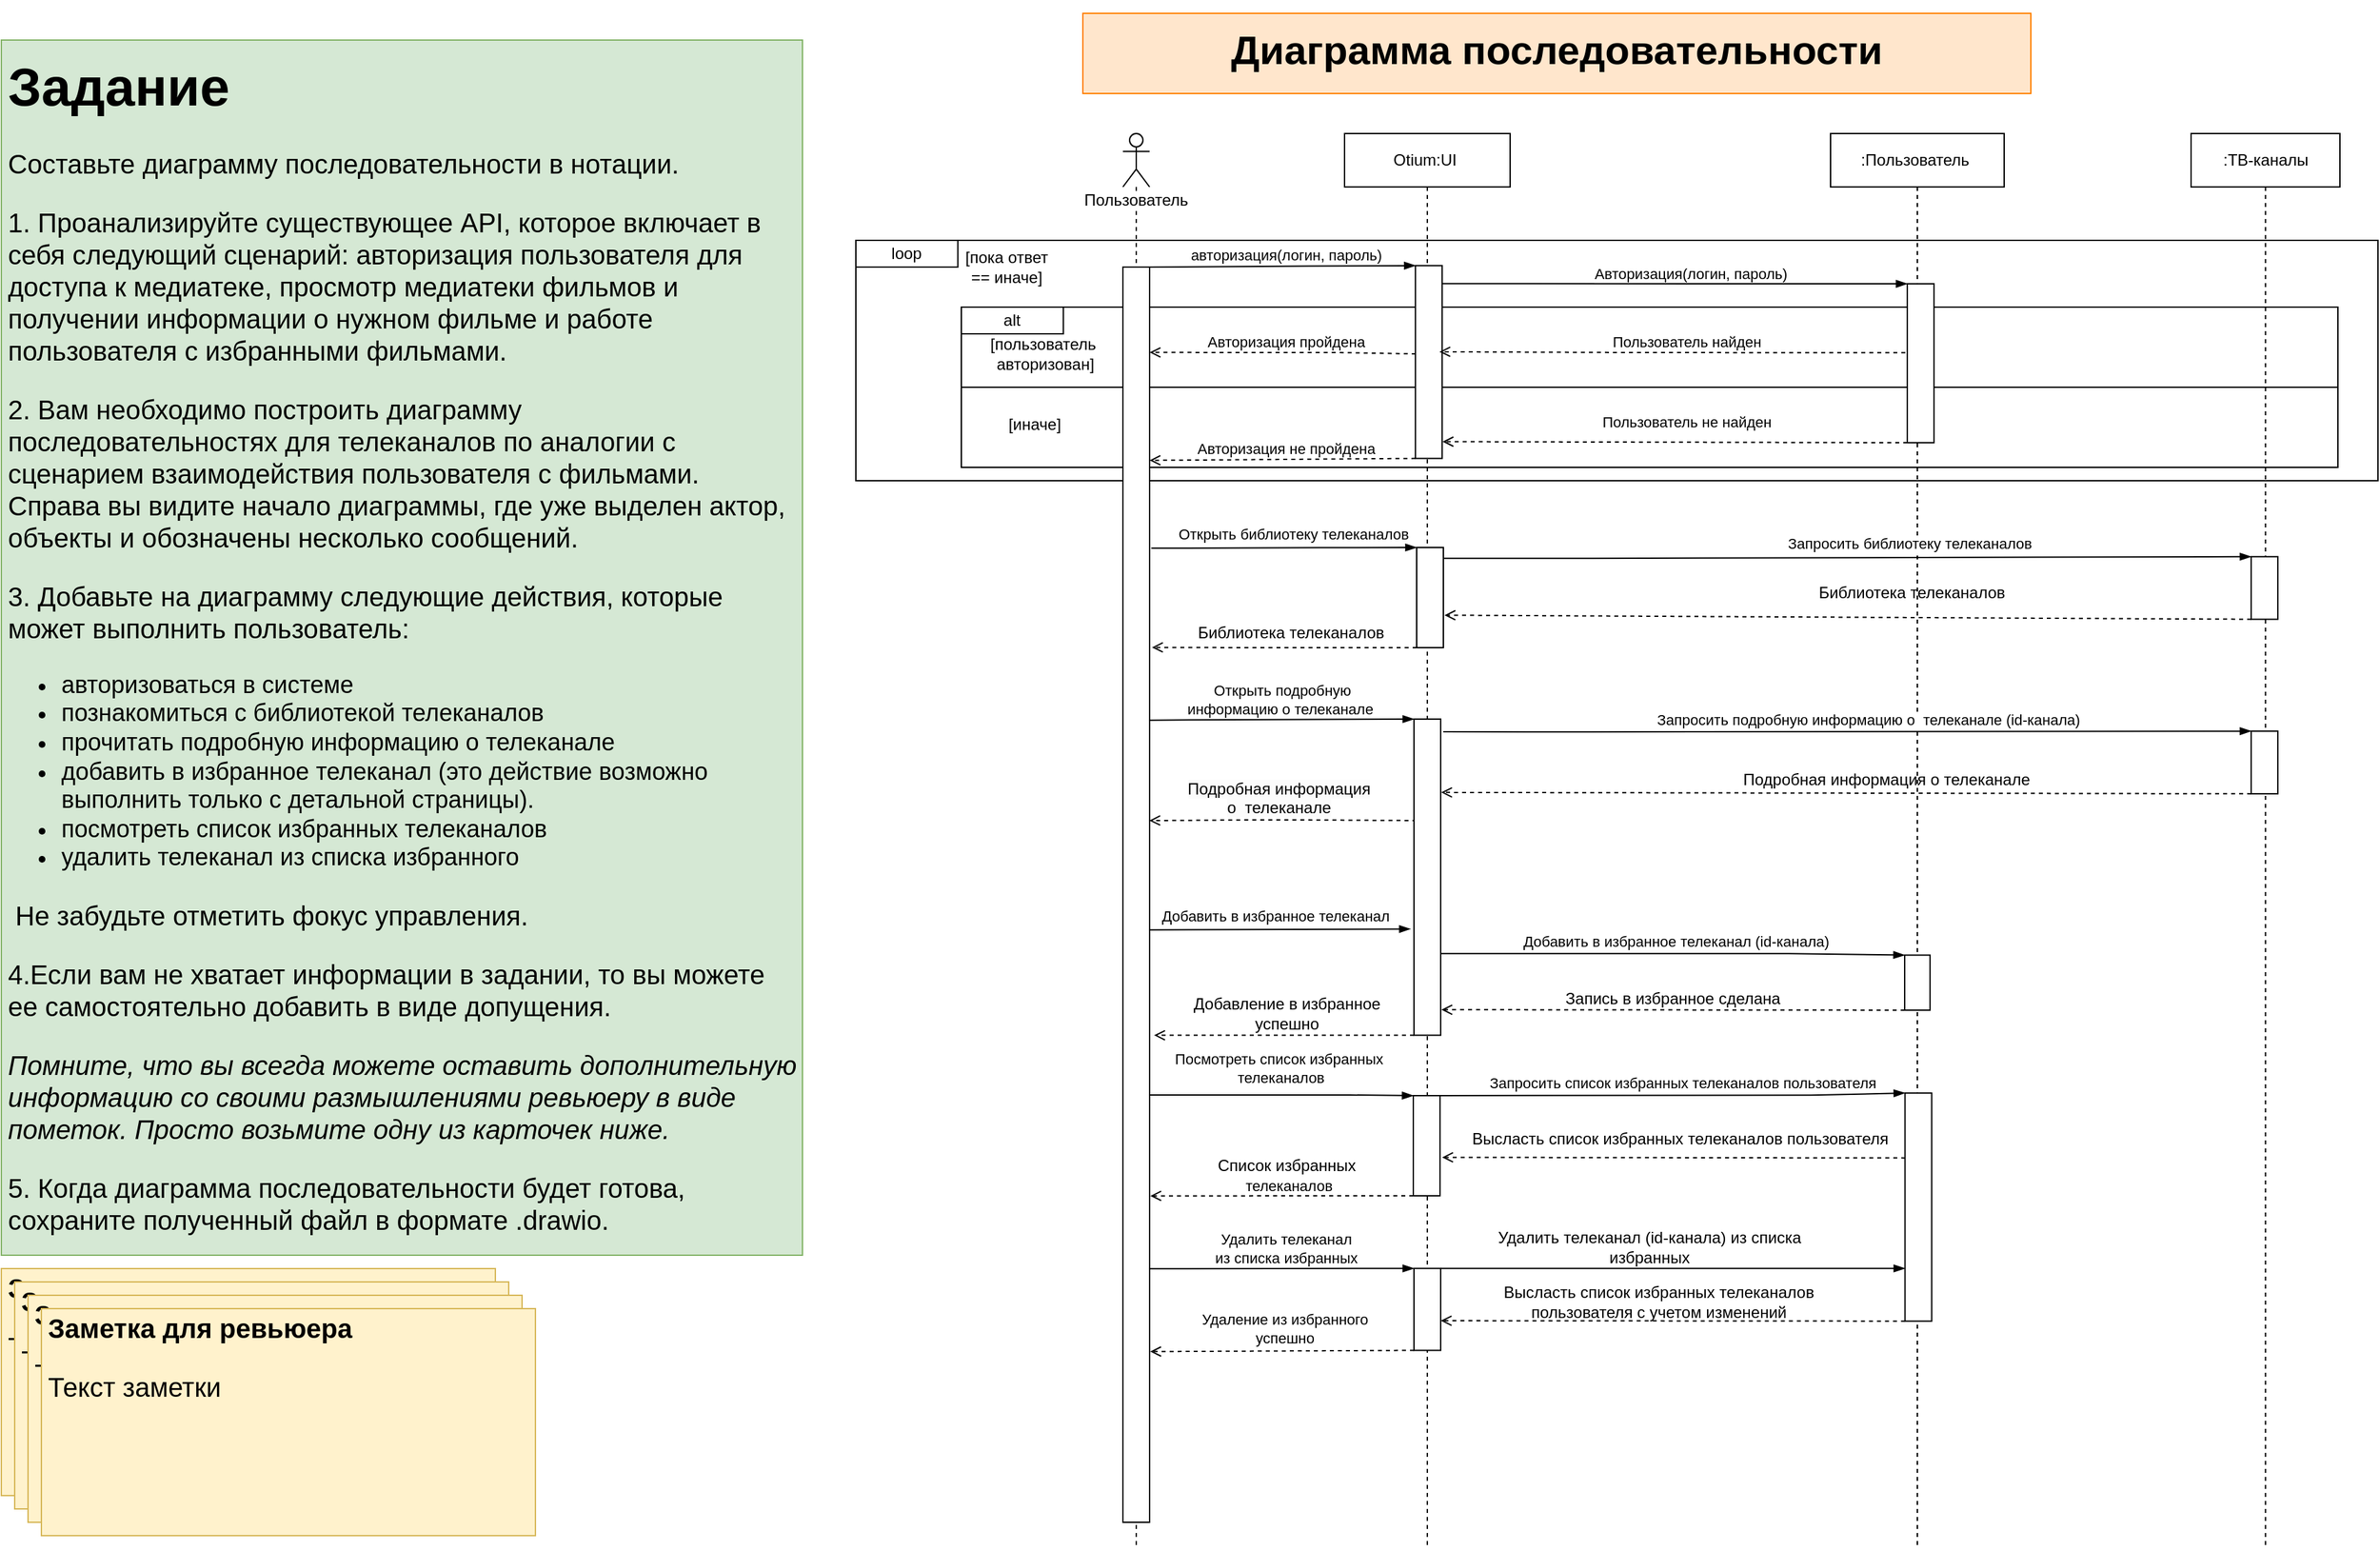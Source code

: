 <mxfile version="22.0.4" type="google">
  <diagram name="Page-1" id="uQS9ek2D7PSYEIglThoV">
    <mxGraphModel grid="1" page="1" gridSize="10" guides="1" tooltips="1" connect="1" arrows="1" fold="1" pageScale="1" pageWidth="827" pageHeight="1169" math="0" shadow="0">
      <root>
        <mxCell id="0" />
        <mxCell id="1" parent="0" />
        <mxCell id="dizJsGSTC7KCC1AmDQVS-144" value="" style="rounded=0;whiteSpace=wrap;html=1;" vertex="1" parent="1">
          <mxGeometry x="710" y="-980" width="1140" height="180" as="geometry" />
        </mxCell>
        <mxCell id="zd0dRC9yfDdlV3mLB25J-2" value="&lt;h1 style=&quot;font-size: 20px;&quot;&gt;&lt;font style=&quot;font-size: 20px;&quot;&gt;Заметка для ревьюера&lt;/font&gt;&lt;/h1&gt;&lt;p style=&quot;font-size: 20px;&quot;&gt;&lt;font style=&quot;font-size: 20px;&quot;&gt;Текст заметки&lt;/font&gt;&lt;/p&gt;" style="text;html=1;strokeColor=#d6b656;fillColor=#fff2cc;spacing=5;spacingTop=-20;whiteSpace=wrap;overflow=hidden;rounded=0;fontSize=20;" vertex="1" parent="1">
          <mxGeometry x="70" y="-210" width="370" height="170" as="geometry" />
        </mxCell>
        <mxCell id="zd0dRC9yfDdlV3mLB25J-3" value="&lt;h1 style=&quot;font-size: 20px;&quot;&gt;&lt;font style=&quot;font-size: 20px;&quot;&gt;Заметка для ревьюера&lt;/font&gt;&lt;/h1&gt;&lt;p style=&quot;font-size: 20px;&quot;&gt;&lt;font style=&quot;font-size: 20px;&quot;&gt;Текст заметки&lt;/font&gt;&lt;/p&gt;" style="text;html=1;strokeColor=#d6b656;fillColor=#fff2cc;spacing=5;spacingTop=-20;whiteSpace=wrap;overflow=hidden;rounded=0;fontSize=20;" vertex="1" parent="1">
          <mxGeometry x="80" y="-200" width="370" height="170" as="geometry" />
        </mxCell>
        <mxCell id="zd0dRC9yfDdlV3mLB25J-4" value="&lt;h1 style=&quot;font-size: 20px;&quot;&gt;&lt;font style=&quot;font-size: 20px;&quot;&gt;Заметка для ревьюера&lt;/font&gt;&lt;/h1&gt;&lt;p style=&quot;font-size: 20px;&quot;&gt;&lt;font style=&quot;font-size: 20px;&quot;&gt;Текст заметки&lt;/font&gt;&lt;/p&gt;" style="text;html=1;strokeColor=#d6b656;fillColor=#fff2cc;spacing=5;spacingTop=-20;whiteSpace=wrap;overflow=hidden;rounded=0;fontSize=20;" vertex="1" parent="1">
          <mxGeometry x="90" y="-190" width="370" height="170" as="geometry" />
        </mxCell>
        <mxCell id="zd0dRC9yfDdlV3mLB25J-5" value="&lt;h1 style=&quot;font-size: 20px;&quot;&gt;&lt;font style=&quot;font-size: 20px;&quot;&gt;Заметка для ревьюера&lt;/font&gt;&lt;/h1&gt;&lt;p style=&quot;font-size: 20px;&quot;&gt;&lt;font style=&quot;font-size: 20px;&quot;&gt;Текст заметки&lt;/font&gt;&lt;/p&gt;" style="text;html=1;strokeColor=#d6b656;fillColor=#fff2cc;spacing=5;spacingTop=-20;whiteSpace=wrap;overflow=hidden;rounded=0;fontSize=20;" vertex="1" parent="1">
          <mxGeometry x="100" y="-180" width="370" height="170" as="geometry" />
        </mxCell>
        <mxCell id="oFbbETFREsKXqKu5l48W-3" value="&lt;span style=&quot;background-color: rgb(255, 255, 255);&quot;&gt;Пользователь&lt;/span&gt;" style="shape=umlLifeline;participant=umlActor;perimeter=lifelinePerimeter;whiteSpace=wrap;html=1;container=1;collapsible=0;recursiveResize=0;verticalAlign=top;spacingTop=36;outlineConnect=0;movable=1;resizable=1;rotatable=1;deletable=1;editable=1;locked=0;connectable=1;" vertex="1" parent="1">
          <mxGeometry x="910" y="-1060" width="20" height="1060" as="geometry" />
        </mxCell>
        <mxCell id="oFbbETFREsKXqKu5l48W-7" value="Otium:UI&amp;nbsp;" style="shape=umlLifeline;perimeter=lifelinePerimeter;whiteSpace=wrap;html=1;container=0;collapsible=0;recursiveResize=0;outlineConnect=0;movable=1;resizable=1;rotatable=1;deletable=1;editable=1;locked=0;connectable=1;" vertex="1" parent="1">
          <mxGeometry x="1076" y="-1060" width="124" height="1060" as="geometry" />
        </mxCell>
        <mxCell id="oFbbETFREsKXqKu5l48W-8" value=":Пользователь&amp;nbsp;" style="shape=umlLifeline;perimeter=lifelinePerimeter;whiteSpace=wrap;html=1;container=0;collapsible=0;recursiveResize=0;outlineConnect=0;movable=1;resizable=1;rotatable=1;deletable=1;editable=1;locked=0;connectable=1;" vertex="1" parent="1">
          <mxGeometry x="1440" y="-1060" width="130" height="1060" as="geometry" />
        </mxCell>
        <mxCell id="oFbbETFREsKXqKu5l48W-9" value="&lt;h1 style=&quot;font-size: 30px;&quot;&gt;&lt;span style=&quot;font-size: 30px;&quot;&gt;Диаграмма&amp;nbsp;последовательности&lt;/span&gt;&lt;/h1&gt;" style="text;html=1;strokeColor=#FF8000;fillColor=#FFE6CC;spacing=5;spacingTop=-20;whiteSpace=wrap;overflow=hidden;rounded=0;fontSize=30;align=center;" vertex="1" parent="1">
          <mxGeometry x="880" y="-1150" width="710" height="60" as="geometry" />
        </mxCell>
        <mxCell id="oFbbETFREsKXqKu5l48W-11" value="&lt;h1&gt;&lt;font style=&quot;font-size: 40px;&quot;&gt;Задание&lt;/font&gt;&lt;/h1&gt;&lt;p style=&quot;font-size: 20px;&quot;&gt;&lt;font style=&quot;font-size: 20px;&quot;&gt;Составьте диаграмму последовательности в нотации.&lt;/font&gt;&lt;/p&gt;&lt;p style=&quot;font-size: 20px;&quot;&gt;&lt;font style=&quot;font-size: 20px;&quot;&gt;1. Проанализируйте существующее API, которое включает в себя следующий сценарий: авторизация пользователя для доступа к медиатеке, просмотр медиатеки фильмов и получении информации о нужном фильме и работе пользователя с избранными фильмами.&amp;nbsp;&lt;/font&gt;&lt;/p&gt;&lt;p style=&quot;font-size: 20px;&quot;&gt;&lt;font style=&quot;font-size: 20px;&quot;&gt;2. Вам необходимо построить диаграмму последовательностях для телеканалов по аналогии с сценарием взаимодействия пользователя с фильмами. Справа вы видите начало диаграммы, где уже выделен актор, объекты и обозначены несколько сообщений.&lt;/font&gt;&lt;/p&gt;&lt;p style=&quot;font-size: 20px;&quot;&gt;&lt;font style=&quot;font-size: 20px;&quot;&gt;3. Добавьте на диаграмму следующие действия, которые может выполнить пользователь:&amp;nbsp;&lt;/font&gt;&lt;/p&gt;&lt;ul style=&quot;font-size: 18px;&quot;&gt;&lt;li&gt;авторизоваться в системе&lt;/li&gt;&lt;li&gt;познакомиться с библиотекой телеканалов&lt;/li&gt;&lt;li&gt;прочитать подробную информацию о телеканале&lt;/li&gt;&lt;li&gt;добавить в избранное телеканал (это действие возможно выполнить только с детальной страницы).&lt;/li&gt;&lt;li&gt;посмотреть список избранных телеканалов&lt;/li&gt;&lt;li&gt;удалить телеканал из списка избранного&lt;/li&gt;&lt;/ul&gt;&lt;p style=&quot;font-size: 20px;&quot;&gt;&lt;font style=&quot;font-size: 20px;&quot;&gt;&amp;nbsp;Не забудьте отметить фокус управления.&lt;/font&gt;&lt;/p&gt;&lt;p style=&quot;font-size: 20px;&quot;&gt;&lt;font style=&quot;font-size: 20px;&quot;&gt;4.Если вам не хватает информации в задании, то вы можете ее самостоятельно добавить в виде допущения.&lt;/font&gt;&lt;/p&gt;&lt;p style=&quot;font-size: 20px;&quot;&gt;&lt;i&gt;&lt;font style=&quot;font-size: 20px;&quot;&gt;Помните, что вы всегда можете оставить дополнительную информацию со своими размышлениями ревьюеру в виде пометок. Просто возьмите одну из карточек ниже.&amp;nbsp;&lt;/font&gt;&lt;/i&gt;&lt;/p&gt;&lt;p style=&quot;font-size: 20px;&quot;&gt;&lt;font style=&quot;font-size: 20px;&quot;&gt;5. Когда диаграмма последовательности будет готова, сохраните полученный файл в формате .drawio.&lt;/font&gt;&lt;/p&gt;" style="text;html=1;strokeColor=#82b366;fillColor=#d5e8d4;spacing=5;spacingTop=-20;whiteSpace=wrap;overflow=hidden;rounded=0;fontSize=16;" vertex="1" parent="1">
          <mxGeometry x="70" y="-1130" width="600" height="910" as="geometry" />
        </mxCell>
        <mxCell id="dizJsGSTC7KCC1AmDQVS-11" style="edgeStyle=none;rounded=0;orthogonalLoop=1;jettySize=auto;html=1;endArrow=open;endFill=0;entryX=0.068;entryY=-0.002;entryDx=0;entryDy=0;entryPerimeter=0;dashed=1;exitX=0.458;exitY=0.988;exitDx=0;exitDy=0;exitPerimeter=0;" edge="1" parent="1" source="dizJsGSTC7KCC1AmDQVS-71" target="dizJsGSTC7KCC1AmDQVS-76">
          <mxGeometry relative="1" as="geometry">
            <mxPoint x="920" y="-896" as="targetPoint" />
            <Array as="points">
              <mxPoint x="1071" y="-896" />
            </Array>
            <mxPoint x="1125.13" y="-895.53" as="sourcePoint" />
          </mxGeometry>
        </mxCell>
        <mxCell id="dizJsGSTC7KCC1AmDQVS-12" value="Авторизация пройдена" style="edgeLabel;html=1;align=center;verticalAlign=middle;resizable=0;points=[];" connectable="0" vertex="1" parent="1">
          <mxGeometry x="1040.272" y="-929.996" as="geometry">
            <mxPoint x="-9" y="26" as="offset" />
          </mxGeometry>
        </mxCell>
        <mxCell id="dizJsGSTC7KCC1AmDQVS-32" style="edgeStyle=none;rounded=0;orthogonalLoop=1;jettySize=auto;html=1;endArrow=blockThin;endFill=1;entryX=0;entryY=1;entryDx=0;entryDy=0;exitX=0.224;exitY=-0.064;exitDx=0;exitDy=0;exitPerimeter=0;" edge="1" parent="1" source="dizJsGSTC7KCC1AmDQVS-76" target="dizJsGSTC7KCC1AmDQVS-86">
          <mxGeometry relative="1" as="geometry">
            <mxPoint x="1132.71" y="-750.0" as="targetPoint" />
            <Array as="points">
              <mxPoint x="1056.74" y="-749.87" />
            </Array>
            <mxPoint x="927.84" y="-749.87" as="sourcePoint" />
          </mxGeometry>
        </mxCell>
        <mxCell id="dizJsGSTC7KCC1AmDQVS-33" value="Открыть библиотеку телеканалов&amp;nbsp;" style="edgeLabel;html=1;align=center;verticalAlign=middle;resizable=0;points=[];" connectable="0" vertex="1" parent="dizJsGSTC7KCC1AmDQVS-32">
          <mxGeometry x="0.063" y="-3" relative="1" as="geometry">
            <mxPoint x="2" y="-13" as="offset" />
          </mxGeometry>
        </mxCell>
        <mxCell id="dizJsGSTC7KCC1AmDQVS-34" style="edgeStyle=none;rounded=0;orthogonalLoop=1;jettySize=auto;html=1;endArrow=blockThin;endFill=1;entryX=0;entryY=1;entryDx=0;entryDy=0;" edge="1" parent="1" target="dizJsGSTC7KCC1AmDQVS-93">
          <mxGeometry relative="1" as="geometry">
            <mxPoint x="1759.5" y="-741.87" as="targetPoint" />
            <Array as="points">
              <mxPoint x="1261.47" y="-741.87" />
            </Array>
            <mxPoint x="1132.57" y="-741.87" as="sourcePoint" />
          </mxGeometry>
        </mxCell>
        <mxCell id="dizJsGSTC7KCC1AmDQVS-35" value="Запросить библиотеку телеканалов" style="edgeLabel;html=1;align=center;verticalAlign=middle;resizable=0;points=[];" connectable="0" vertex="1" parent="dizJsGSTC7KCC1AmDQVS-34">
          <mxGeometry x="0.063" y="-3" relative="1" as="geometry">
            <mxPoint x="35" y="-14" as="offset" />
          </mxGeometry>
        </mxCell>
        <mxCell id="dizJsGSTC7KCC1AmDQVS-38" value="Библиотека телеканалов" style="text;html=1;strokeColor=none;fillColor=none;align=center;verticalAlign=middle;whiteSpace=wrap;rounded=0;" vertex="1" parent="1">
          <mxGeometry x="956" y="-701" width="160" height="30" as="geometry" />
        </mxCell>
        <mxCell id="dizJsGSTC7KCC1AmDQVS-41" style="edgeStyle=none;rounded=0;orthogonalLoop=1;jettySize=auto;html=1;endArrow=open;endFill=0;dashed=1;entryX=0.303;entryY=-0.09;entryDx=0;entryDy=0;entryPerimeter=0;exitX=1;exitY=1;exitDx=0;exitDy=0;" edge="1" parent="1" source="dizJsGSTC7KCC1AmDQVS-86" target="dizJsGSTC7KCC1AmDQVS-76">
          <mxGeometry relative="1" as="geometry">
            <mxPoint x="950" y="-690" as="targetPoint" />
            <Array as="points">
              <mxPoint x="1040" y="-675" />
              <mxPoint x="1010" y="-675" />
            </Array>
            <mxPoint x="1350.39" y="-675.24" as="sourcePoint" />
          </mxGeometry>
        </mxCell>
        <mxCell id="dizJsGSTC7KCC1AmDQVS-42" style="edgeStyle=none;rounded=0;orthogonalLoop=1;jettySize=auto;html=1;endArrow=blockThin;endFill=1;exitX=0.361;exitY=0.011;exitDx=0;exitDy=0;exitPerimeter=0;entryX=0;entryY=1;entryDx=0;entryDy=0;" edge="1" parent="1" source="dizJsGSTC7KCC1AmDQVS-76" target="dizJsGSTC7KCC1AmDQVS-89">
          <mxGeometry relative="1" as="geometry">
            <mxPoint x="1132.44" y="-620.0" as="targetPoint" />
            <Array as="points">
              <mxPoint x="990" y="-621" />
            </Array>
            <mxPoint x="927.57" y="-619.87" as="sourcePoint" />
          </mxGeometry>
        </mxCell>
        <mxCell id="dizJsGSTC7KCC1AmDQVS-43" value="Открыть подробную &lt;br&gt;информацию о телеканале&amp;nbsp;" style="edgeLabel;html=1;align=center;verticalAlign=middle;resizable=0;points=[];" connectable="0" vertex="1" parent="dizJsGSTC7KCC1AmDQVS-42">
          <mxGeometry x="0.063" y="-3" relative="1" as="geometry">
            <mxPoint x="-7" y="-18" as="offset" />
          </mxGeometry>
        </mxCell>
        <mxCell id="dizJsGSTC7KCC1AmDQVS-46" style="edgeStyle=none;rounded=0;orthogonalLoop=1;jettySize=auto;html=1;endArrow=blockThin;endFill=1;entryX=0;entryY=1;entryDx=0;entryDy=0;" edge="1" parent="1" target="uruK7SGJ__ZY7MNaphZT-2">
          <mxGeometry relative="1" as="geometry">
            <mxPoint x="1700" y="-620" as="targetPoint" />
            <Array as="points">
              <mxPoint x="1258.9" y="-611.87" />
            </Array>
            <mxPoint x="1150" y="-612" as="sourcePoint" />
          </mxGeometry>
        </mxCell>
        <mxCell id="dizJsGSTC7KCC1AmDQVS-47" value="Запросить подробную информацию о&amp;nbsp; телеканале (id-канала)" style="edgeLabel;html=1;align=center;verticalAlign=middle;resizable=0;points=[];" connectable="0" vertex="1" parent="dizJsGSTC7KCC1AmDQVS-46">
          <mxGeometry x="0.063" y="-3" relative="1" as="geometry">
            <mxPoint x="-4" y="-12" as="offset" />
          </mxGeometry>
        </mxCell>
        <mxCell id="dizJsGSTC7KCC1AmDQVS-48" style="edgeStyle=none;rounded=0;orthogonalLoop=1;jettySize=auto;html=1;endArrow=open;endFill=0;dashed=1;entryX=0.839;entryY=-0.019;entryDx=0;entryDy=0;entryPerimeter=0;exitX=1;exitY=1;exitDx=0;exitDy=0;" edge="1" parent="1" source="uruK7SGJ__ZY7MNaphZT-2">
          <mxGeometry relative="1" as="geometry">
            <mxPoint x="1148.38" y="-566.575" as="targetPoint" />
            <Array as="points" />
            <mxPoint x="1750" y="-570" as="sourcePoint" />
          </mxGeometry>
        </mxCell>
        <mxCell id="dizJsGSTC7KCC1AmDQVS-69" style="edgeStyle=none;rounded=0;orthogonalLoop=1;jettySize=auto;html=1;endArrow=blockThin;endFill=1;entryX=0;entryY=1;entryDx=0;entryDy=0;" edge="1" parent="1" target="dizJsGSTC7KCC1AmDQVS-96">
          <mxGeometry relative="1" as="geometry">
            <mxPoint x="1755.51" y="-448.23" as="targetPoint" />
            <Array as="points">
              <mxPoint x="1408.9" y="-445.87" />
            </Array>
            <mxPoint x="1137.071" y="-445.87" as="sourcePoint" />
          </mxGeometry>
        </mxCell>
        <mxCell id="dizJsGSTC7KCC1AmDQVS-70" value="Добавить в избранное телеканал (id-канала)" style="edgeLabel;html=1;align=center;verticalAlign=middle;resizable=0;points=[];" connectable="0" vertex="1" parent="dizJsGSTC7KCC1AmDQVS-69">
          <mxGeometry x="0.063" y="-3" relative="1" as="geometry">
            <mxPoint x="-4" y="-12" as="offset" />
          </mxGeometry>
        </mxCell>
        <mxCell id="oFbbETFREsKXqKu5l48W-1" style="edgeStyle=none;rounded=0;orthogonalLoop=1;jettySize=auto;html=1;endArrow=blockThin;endFill=1;entryX=0;entryY=1;entryDx=0;entryDy=0;exitX=0;exitY=0;exitDx=0;exitDy=0;" edge="1" parent="1" source="dizJsGSTC7KCC1AmDQVS-76" target="dizJsGSTC7KCC1AmDQVS-71">
          <mxGeometry relative="1" as="geometry">
            <mxPoint x="1128.46" y="-960.42" as="targetPoint" />
            <Array as="points">
              <mxPoint x="1049" y="-960.7" />
            </Array>
            <mxPoint x="940" y="-970" as="sourcePoint" />
          </mxGeometry>
        </mxCell>
        <mxCell id="oFbbETFREsKXqKu5l48W-2" value="авторизация(логин, пароль)" style="edgeLabel;html=1;align=center;verticalAlign=middle;resizable=0;points=[];" vertex="1" connectable="0" parent="oFbbETFREsKXqKu5l48W-1">
          <mxGeometry x="0.063" y="-3" relative="1" as="geometry">
            <mxPoint x="-4" y="-12" as="offset" />
          </mxGeometry>
        </mxCell>
        <mxCell id="dizJsGSTC7KCC1AmDQVS-52" value="&lt;span style=&quot;color: rgb(0, 0, 0); font-family: Helvetica; font-size: 12px; font-style: normal; font-variant-ligatures: normal; font-variant-caps: normal; font-weight: 400; letter-spacing: normal; orphans: 2; text-indent: 0px; text-transform: none; widows: 2; word-spacing: 0px; -webkit-text-stroke-width: 0px; background-color: rgb(251, 251, 251); text-decoration-thickness: initial; text-decoration-style: initial; text-decoration-color: initial; float: none; display: inline !important;&quot;&gt;Подробная информация &lt;br&gt;о&amp;nbsp; телеканале&lt;/span&gt;" style="text;whiteSpace=wrap;html=1;align=center;" vertex="1" parent="1">
          <mxGeometry x="954" y="-583" width="146" height="40" as="geometry" />
        </mxCell>
        <mxCell id="dizJsGSTC7KCC1AmDQVS-53" style="edgeStyle=none;rounded=0;orthogonalLoop=1;jettySize=auto;html=1;endArrow=open;endFill=0;dashed=1;entryX=0.441;entryY=0.01;entryDx=0;entryDy=0;entryPerimeter=0;exitX=0.321;exitY=0.906;exitDx=0;exitDy=0;exitPerimeter=0;" edge="1" parent="1" source="dizJsGSTC7KCC1AmDQVS-89" target="dizJsGSTC7KCC1AmDQVS-76">
          <mxGeometry relative="1" as="geometry">
            <mxPoint x="920" y="-550.69" as="targetPoint" />
            <Array as="points">
              <mxPoint x="1040" y="-546" />
              <mxPoint x="1010" y="-546" />
            </Array>
            <mxPoint x="1131" y="-550.69" as="sourcePoint" />
          </mxGeometry>
        </mxCell>
        <mxCell id="dizJsGSTC7KCC1AmDQVS-67" style="edgeStyle=none;rounded=0;orthogonalLoop=1;jettySize=auto;html=1;endArrow=blockThin;endFill=1;entryX=0.664;entryY=1.13;entryDx=0;entryDy=0;exitX=0.528;exitY=0.056;exitDx=0;exitDy=0;exitPerimeter=0;entryPerimeter=0;" edge="1" parent="1" source="dizJsGSTC7KCC1AmDQVS-76" target="dizJsGSTC7KCC1AmDQVS-89">
          <mxGeometry relative="1" as="geometry">
            <mxPoint x="1127.5" y="-463.5" as="targetPoint" />
            <Array as="points" />
            <mxPoint x="920.0" y="-459.87" as="sourcePoint" />
          </mxGeometry>
        </mxCell>
        <mxCell id="dizJsGSTC7KCC1AmDQVS-68" value="Добавить в избранное телеканал" style="edgeLabel;html=1;align=center;verticalAlign=middle;resizable=0;points=[];" connectable="0" vertex="1" parent="dizJsGSTC7KCC1AmDQVS-67">
          <mxGeometry x="0.063" y="-3" relative="1" as="geometry">
            <mxPoint x="-10" y="-13" as="offset" />
          </mxGeometry>
        </mxCell>
        <mxCell id="dizJsGSTC7KCC1AmDQVS-15" value="" style="group;movable=1;resizable=1;rotatable=1;deletable=1;editable=1;locked=0;connectable=1;strokeColor=default;" connectable="0" vertex="1" parent="1">
          <mxGeometry x="789" y="-930" width="1031" height="120" as="geometry" />
        </mxCell>
        <mxCell id="dizJsGSTC7KCC1AmDQVS-98" value="" style="endArrow=none;html=1;rounded=0;exitX=0;exitY=0.5;exitDx=0;exitDy=0;entryX=1;entryY=0.5;entryDx=0;entryDy=0;" edge="1" parent="dizJsGSTC7KCC1AmDQVS-15" source="dizJsGSTC7KCC1AmDQVS-16" target="dizJsGSTC7KCC1AmDQVS-16">
          <mxGeometry width="50" height="50" relative="1" as="geometry">
            <mxPoint x="332.211" y="230" as="sourcePoint" />
            <mxPoint x="395.853" y="180" as="targetPoint" />
          </mxGeometry>
        </mxCell>
        <mxCell id="dizJsGSTC7KCC1AmDQVS-16" value="" style="group;movable=1;resizable=1;rotatable=1;deletable=1;editable=1;locked=0;connectable=1;" connectable="0" vertex="1" parent="dizJsGSTC7KCC1AmDQVS-15">
          <mxGeometry width="1031" height="120" as="geometry" />
        </mxCell>
        <mxCell id="dizJsGSTC7KCC1AmDQVS-77" value="" style="rounded=0;whiteSpace=wrap;html=1;rotation=90;movable=1;resizable=1;rotatable=1;deletable=1;editable=1;locked=0;connectable=1;" vertex="1" parent="dizJsGSTC7KCC1AmDQVS-16">
          <mxGeometry x="658.96" y="32.04" width="119" height="20" as="geometry" />
        </mxCell>
        <mxCell id="dizJsGSTC7KCC1AmDQVS-20" value="alt" style="rounded=0;whiteSpace=wrap;html=1;" vertex="1" parent="dizJsGSTC7KCC1AmDQVS-16">
          <mxGeometry width="76.37" height="20" as="geometry" />
        </mxCell>
        <mxCell id="dizJsGSTC7KCC1AmDQVS-21" value="[пользователь&amp;nbsp;&lt;br&gt;авторизован]" style="text;html=1;strokeColor=none;fillColor=none;align=center;verticalAlign=middle;whiteSpace=wrap;rounded=0;" vertex="1" parent="dizJsGSTC7KCC1AmDQVS-16">
          <mxGeometry x="25.368" y="20" width="76.37" height="30" as="geometry" />
        </mxCell>
        <mxCell id="dizJsGSTC7KCC1AmDQVS-29" value="Пользователь не найден" style="edgeLabel;html=1;align=center;verticalAlign=middle;resizable=0;points=[];" connectable="0" vertex="1" parent="dizJsGSTC7KCC1AmDQVS-16">
          <mxGeometry x="551.995" y="60.004" as="geometry">
            <mxPoint x="-9" y="26" as="offset" />
          </mxGeometry>
        </mxCell>
        <mxCell id="dizJsGSTC7KCC1AmDQVS-31" value="Авторизация не пройдена" style="edgeLabel;html=1;align=center;verticalAlign=middle;resizable=0;points=[];" connectable="0" vertex="1" parent="dizJsGSTC7KCC1AmDQVS-16">
          <mxGeometry x="251.576" y="80.004" as="geometry">
            <mxPoint x="-9" y="26" as="offset" />
          </mxGeometry>
        </mxCell>
        <mxCell id="dizJsGSTC7KCC1AmDQVS-71" value="" style="rounded=0;whiteSpace=wrap;html=1;rotation=90;movable=1;resizable=1;rotatable=1;deletable=1;editable=1;locked=0;connectable=1;" vertex="1" parent="dizJsGSTC7KCC1AmDQVS-16">
          <mxGeometry x="277.9" y="31.1" width="144.4" height="20" as="geometry" />
        </mxCell>
        <mxCell id="dizJsGSTC7KCC1AmDQVS-28" style="edgeStyle=none;rounded=0;orthogonalLoop=1;jettySize=auto;html=1;endArrow=open;endFill=0;entryX=0.913;entryY=-0.015;entryDx=0;entryDy=0;dashed=1;exitX=1;exitY=1;exitDx=0;exitDy=0;entryPerimeter=0;" edge="1" parent="dizJsGSTC7KCC1AmDQVS-16" source="dizJsGSTC7KCC1AmDQVS-77" target="dizJsGSTC7KCC1AmDQVS-71">
          <mxGeometry relative="1" as="geometry">
            <mxPoint x="446.767" y="90.0" as="targetPoint" />
            <Array as="points" />
            <mxPoint x="703.104" y="90.1" as="sourcePoint" />
          </mxGeometry>
        </mxCell>
        <mxCell id="dizJsGSTC7KCC1AmDQVS-10" value="Пользователь найден" style="edgeLabel;html=1;align=center;verticalAlign=middle;resizable=0;points=[];" connectable="0" vertex="1" parent="dizJsGSTC7KCC1AmDQVS-16">
          <mxGeometry x="551.995" y="0.004" as="geometry">
            <mxPoint x="-9" y="26" as="offset" />
          </mxGeometry>
        </mxCell>
        <mxCell id="dizJsGSTC7KCC1AmDQVS-8" style="edgeStyle=none;rounded=0;orthogonalLoop=1;jettySize=auto;html=1;endArrow=open;endFill=0;dashed=1;exitX=0.434;exitY=1.073;exitDx=0;exitDy=0;exitPerimeter=0;entryX=0.447;entryY=0.103;entryDx=0;entryDy=0;entryPerimeter=0;" edge="1" parent="dizJsGSTC7KCC1AmDQVS-16" source="dizJsGSTC7KCC1AmDQVS-77" target="dizJsGSTC7KCC1AmDQVS-71">
          <mxGeometry relative="1" as="geometry">
            <mxPoint x="455" y="34" as="targetPoint" />
            <Array as="points">
              <mxPoint x="501" y="34" />
            </Array>
            <mxPoint x="357" y="-7" as="sourcePoint" />
          </mxGeometry>
        </mxCell>
        <mxCell id="dizJsGSTC7KCC1AmDQVS-1" style="edgeStyle=none;rounded=0;orthogonalLoop=1;jettySize=auto;html=1;endArrow=blockThin;endFill=1;exitX=0.093;exitY=0.011;exitDx=0;exitDy=0;exitPerimeter=0;entryX=0;entryY=1;entryDx=0;entryDy=0;" edge="1" parent="dizJsGSTC7KCC1AmDQVS-16" source="dizJsGSTC7KCC1AmDQVS-71" target="dizJsGSTC7KCC1AmDQVS-77">
          <mxGeometry relative="1" as="geometry">
            <mxPoint x="696.0" y="-16" as="targetPoint" />
            <Array as="points" />
            <mxPoint x="361" y="-17" as="sourcePoint" />
          </mxGeometry>
        </mxCell>
        <mxCell id="dizJsGSTC7KCC1AmDQVS-2" value="Авторизация(логин, пароль)" style="edgeLabel;html=1;align=center;verticalAlign=middle;resizable=0;points=[];" connectable="0" vertex="1" parent="dizJsGSTC7KCC1AmDQVS-1">
          <mxGeometry x="0.098" y="-1" relative="1" as="geometry">
            <mxPoint x="-6" y="-9" as="offset" />
          </mxGeometry>
        </mxCell>
        <mxCell id="dizJsGSTC7KCC1AmDQVS-76" value="" style="rounded=0;whiteSpace=wrap;html=1;rotation=90;movable=1;resizable=1;rotatable=1;deletable=1;editable=1;locked=0;connectable=1;" vertex="1" parent="1">
          <mxGeometry x="450" y="-500" width="940" height="20" as="geometry" />
        </mxCell>
        <mxCell id="dizJsGSTC7KCC1AmDQVS-81" style="edgeStyle=none;rounded=0;orthogonalLoop=1;jettySize=auto;html=1;endArrow=open;endFill=0;dashed=1;exitX=1;exitY=1;exitDx=0;exitDy=0;entryX=0.795;entryY=-0.052;entryDx=0;entryDy=0;entryPerimeter=0;" edge="1" parent="1" source="dizJsGSTC7KCC1AmDQVS-96">
          <mxGeometry relative="1" as="geometry">
            <mxPoint x="1148.54" y="-403.875" as="targetPoint" />
            <Array as="points" />
            <mxPoint x="1710" y="-410" as="sourcePoint" />
          </mxGeometry>
        </mxCell>
        <mxCell id="dizJsGSTC7KCC1AmDQVS-82" value="Запись в избранное сделана" style="text;html=1;strokeColor=none;fillColor=none;align=center;verticalAlign=middle;whiteSpace=wrap;rounded=0;" vertex="1" parent="1">
          <mxGeometry x="1202" y="-427" width="240" height="30" as="geometry" />
        </mxCell>
        <mxCell id="dizJsGSTC7KCC1AmDQVS-83" value="Добавление в избранное &lt;br&gt;успешно" style="text;html=1;strokeColor=none;fillColor=none;align=center;verticalAlign=middle;whiteSpace=wrap;rounded=0;" vertex="1" parent="1">
          <mxGeometry x="913.27" y="-416" width="240" height="30" as="geometry" />
        </mxCell>
        <mxCell id="dizJsGSTC7KCC1AmDQVS-84" style="edgeStyle=none;rounded=0;orthogonalLoop=1;jettySize=auto;html=1;endArrow=open;endFill=0;dashed=1;exitX=1;exitY=1;exitDx=0;exitDy=0;entryX=0.612;entryY=-0.17;entryDx=0;entryDy=0;entryPerimeter=0;" edge="1" parent="1" source="dizJsGSTC7KCC1AmDQVS-89" target="dizJsGSTC7KCC1AmDQVS-76">
          <mxGeometry relative="1" as="geometry">
            <mxPoint x="930" y="-390" as="targetPoint" />
            <Array as="points" />
            <mxPoint x="1127.5" y="-388.5" as="sourcePoint" />
          </mxGeometry>
        </mxCell>
        <mxCell id="dizJsGSTC7KCC1AmDQVS-85" value=":ТВ-каналы" style="shape=umlLifeline;perimeter=lifelinePerimeter;whiteSpace=wrap;html=1;container=0;collapsible=0;recursiveResize=0;outlineConnect=0;" vertex="1" parent="1">
          <mxGeometry x="1710" y="-1060" width="111.5" height="1060" as="geometry" />
        </mxCell>
        <mxCell id="dizJsGSTC7KCC1AmDQVS-86" value="" style="rounded=0;whiteSpace=wrap;html=1;rotation=90;movable=1;resizable=1;rotatable=1;deletable=1;editable=1;locked=0;connectable=1;" vertex="1" parent="1">
          <mxGeometry x="1102.5" y="-722.5" width="75" height="20" as="geometry" />
        </mxCell>
        <mxCell id="dizJsGSTC7KCC1AmDQVS-89" value="" style="rounded=0;whiteSpace=wrap;html=1;rotation=90;movable=1;resizable=1;rotatable=1;deletable=1;editable=1;locked=0;connectable=1;" vertex="1" parent="1">
          <mxGeometry x="1019.63" y="-513.12" width="236.75" height="20" as="geometry" />
        </mxCell>
        <mxCell id="dizJsGSTC7KCC1AmDQVS-90" value="Подробная информация о телеканале" style="text;html=1;strokeColor=none;fillColor=none;align=center;verticalAlign=middle;whiteSpace=wrap;rounded=0;" vertex="1" parent="1">
          <mxGeometry x="1372" y="-591" width="220" height="30" as="geometry" />
        </mxCell>
        <mxCell id="dizJsGSTC7KCC1AmDQVS-36" style="edgeStyle=none;rounded=0;orthogonalLoop=1;jettySize=auto;html=1;endArrow=open;endFill=0;dashed=1;entryX=0.676;entryY=-0.044;entryDx=0;entryDy=0;entryPerimeter=0;exitX=1;exitY=1;exitDx=0;exitDy=0;" edge="1" parent="1" source="dizJsGSTC7KCC1AmDQVS-93" target="dizJsGSTC7KCC1AmDQVS-86">
          <mxGeometry relative="1" as="geometry">
            <mxPoint x="1160.0" y="-699.325" as="targetPoint" />
            <Array as="points" />
            <mxPoint x="1770.16" y="-700.0" as="sourcePoint" />
          </mxGeometry>
        </mxCell>
        <mxCell id="dizJsGSTC7KCC1AmDQVS-93" value="" style="rounded=0;whiteSpace=wrap;html=1;rotation=90;movable=1;resizable=1;rotatable=1;deletable=1;editable=1;locked=0;connectable=1;" vertex="1" parent="1">
          <mxGeometry x="1741.56" y="-729.68" width="46.88" height="20" as="geometry" />
        </mxCell>
        <mxCell id="dizJsGSTC7KCC1AmDQVS-96" value="" style="rounded=0;whiteSpace=wrap;html=1;rotation=90;fillColor=default;" vertex="1" parent="1">
          <mxGeometry x="1484.4" y="-433.63" width="41.21" height="19" as="geometry" />
        </mxCell>
        <mxCell id="dizJsGSTC7KCC1AmDQVS-39" value="Библиотека телеканалов" style="text;html=1;strokeColor=none;fillColor=none;align=center;verticalAlign=middle;whiteSpace=wrap;rounded=0;" vertex="1" parent="1">
          <mxGeometry x="1421" y="-731" width="160" height="30" as="geometry" />
        </mxCell>
        <mxCell id="dizJsGSTC7KCC1AmDQVS-101" style="edgeStyle=none;rounded=0;orthogonalLoop=1;jettySize=auto;html=1;endArrow=blockThin;endFill=1;entryX=0;entryY=1;entryDx=0;entryDy=0;" edge="1" parent="1" target="dizJsGSTC7KCC1AmDQVS-126">
          <mxGeometry relative="1" as="geometry">
            <mxPoint x="1120" y="-340" as="targetPoint" />
            <Array as="points">
              <mxPoint x="1080" y="-340" />
            </Array>
            <mxPoint x="930" y="-340" as="sourcePoint" />
          </mxGeometry>
        </mxCell>
        <mxCell id="dizJsGSTC7KCC1AmDQVS-102" value="Посмотреть список избранных&amp;nbsp;&lt;br&gt;телеканалов" style="edgeLabel;html=1;align=center;verticalAlign=middle;resizable=0;points=[];" connectable="0" vertex="1" parent="dizJsGSTC7KCC1AmDQVS-101">
          <mxGeometry x="0.063" y="-3" relative="1" as="geometry">
            <mxPoint x="-7" y="-23" as="offset" />
          </mxGeometry>
        </mxCell>
        <mxCell id="dizJsGSTC7KCC1AmDQVS-103" style="edgeStyle=none;rounded=0;orthogonalLoop=1;jettySize=auto;html=1;endArrow=open;endFill=0;dashed=1;exitX=1;exitY=1;exitDx=0;exitDy=0;entryX=0.74;entryY=-0.028;entryDx=0;entryDy=0;entryPerimeter=0;" edge="1" parent="1" source="dizJsGSTC7KCC1AmDQVS-126" target="dizJsGSTC7KCC1AmDQVS-76">
          <mxGeometry relative="1" as="geometry">
            <mxPoint x="930" y="-290" as="targetPoint" />
            <Array as="points" />
            <mxPoint x="1128" y="-288" as="sourcePoint" />
          </mxGeometry>
        </mxCell>
        <mxCell id="dizJsGSTC7KCC1AmDQVS-104" style="edgeStyle=none;rounded=0;orthogonalLoop=1;jettySize=auto;html=1;endArrow=blockThin;endFill=1;entryX=0;entryY=1;entryDx=0;entryDy=0;exitX=0;exitY=0;exitDx=0;exitDy=0;" edge="1" parent="1" source="dizJsGSTC7KCC1AmDQVS-126" target="dizJsGSTC7KCC1AmDQVS-125">
          <mxGeometry relative="1" as="geometry">
            <mxPoint x="1520.27" y="-340" as="targetPoint" />
            <Array as="points">
              <mxPoint x="1425.17" y="-339.87" />
            </Array>
            <mxPoint x="1153.27" y="-340" as="sourcePoint" />
          </mxGeometry>
        </mxCell>
        <mxCell id="dizJsGSTC7KCC1AmDQVS-105" value="Запросить список избранных телеканалов пользователя" style="edgeLabel;html=1;align=center;verticalAlign=middle;resizable=0;points=[];" connectable="0" vertex="1" parent="dizJsGSTC7KCC1AmDQVS-104">
          <mxGeometry x="0.063" y="-3" relative="1" as="geometry">
            <mxPoint x="-4" y="-13" as="offset" />
          </mxGeometry>
        </mxCell>
        <mxCell id="dizJsGSTC7KCC1AmDQVS-30" style="edgeStyle=none;rounded=0;orthogonalLoop=1;jettySize=auto;html=1;endArrow=open;endFill=0;dashed=1;exitX=1;exitY=1;exitDx=0;exitDy=0;entryX=0.154;entryY=0;entryDx=0;entryDy=0;entryPerimeter=0;" edge="1" parent="1" source="dizJsGSTC7KCC1AmDQVS-71" target="dizJsGSTC7KCC1AmDQVS-76">
          <mxGeometry relative="1" as="geometry">
            <mxPoint x="930" y="-820" as="targetPoint" />
            <Array as="points" />
            <mxPoint x="1220.416" y="-820.3" as="sourcePoint" />
          </mxGeometry>
        </mxCell>
        <mxCell id="dizJsGSTC7KCC1AmDQVS-27" value="[иначе]" style="text;html=1;strokeColor=none;fillColor=none;align=center;verticalAlign=middle;whiteSpace=wrap;rounded=0;movable=1;resizable=1;rotatable=1;deletable=1;editable=1;locked=0;connectable=1;" vertex="1" parent="1">
          <mxGeometry x="806.458" y="-852" width="76.37" height="20" as="geometry" />
        </mxCell>
        <mxCell id="dizJsGSTC7KCC1AmDQVS-125" value="" style="rounded=0;whiteSpace=wrap;html=1;rotation=90;movable=1;resizable=1;rotatable=1;deletable=1;editable=1;locked=0;connectable=1;" vertex="1" parent="1">
          <mxGeometry x="1420.36" y="-266.04" width="170.79" height="20" as="geometry" />
        </mxCell>
        <mxCell id="dizJsGSTC7KCC1AmDQVS-126" value="" style="rounded=0;whiteSpace=wrap;html=1;rotation=90;movable=1;resizable=1;rotatable=1;deletable=1;editable=1;locked=0;connectable=1;" vertex="1" parent="1">
          <mxGeometry x="1100" y="-312" width="75" height="20" as="geometry" />
        </mxCell>
        <mxCell id="dizJsGSTC7KCC1AmDQVS-127" style="edgeStyle=none;rounded=0;orthogonalLoop=1;jettySize=auto;html=1;endArrow=open;endFill=0;dashed=1;exitX=0.997;exitY=0.973;exitDx=0;exitDy=0;entryX=0.616;entryY=-0.081;entryDx=0;entryDy=0;entryPerimeter=0;exitPerimeter=0;" edge="1" parent="1" source="dizJsGSTC7KCC1AmDQVS-128" target="dizJsGSTC7KCC1AmDQVS-126">
          <mxGeometry relative="1" as="geometry">
            <mxPoint x="1140" y="-301" as="targetPoint" />
            <Array as="points" />
            <mxPoint x="1746" y="-303" as="sourcePoint" />
          </mxGeometry>
        </mxCell>
        <mxCell id="dizJsGSTC7KCC1AmDQVS-128" value="Высласть список избранных телеканалов пользователя" style="text;html=1;align=center;verticalAlign=middle;resizable=0;points=[];autosize=1;strokeColor=none;fillColor=none;" vertex="1" parent="1">
          <mxGeometry x="1157" y="-322" width="340" height="30" as="geometry" />
        </mxCell>
        <mxCell id="dizJsGSTC7KCC1AmDQVS-129" value="Список избранных&amp;nbsp;&lt;br style=&quot;border-color: var(--border-color); font-size: 11px;&quot;&gt;&lt;span style=&quot;font-size: 11px; background-color: rgb(255, 255, 255);&quot;&gt;телеканалов&lt;/span&gt;" style="text;html=1;align=center;verticalAlign=middle;resizable=0;points=[];autosize=1;strokeColor=none;fillColor=none;" vertex="1" parent="1">
          <mxGeometry x="969" y="-300" width="130" height="40" as="geometry" />
        </mxCell>
        <mxCell id="dizJsGSTC7KCC1AmDQVS-130" value="" style="rounded=0;whiteSpace=wrap;html=1;rotation=90;movable=1;resizable=1;rotatable=1;deletable=1;editable=1;locked=0;connectable=1;" vertex="1" parent="1">
          <mxGeometry x="1107.31" y="-189.44" width="61.38" height="20" as="geometry" />
        </mxCell>
        <mxCell id="dizJsGSTC7KCC1AmDQVS-131" style="edgeStyle=none;rounded=0;orthogonalLoop=1;jettySize=auto;html=1;endArrow=open;endFill=0;dashed=1;exitX=1;exitY=1;exitDx=0;exitDy=0;entryX=0.638;entryY=-0.003;entryDx=0;entryDy=0;entryPerimeter=0;" edge="1" parent="1" source="dizJsGSTC7KCC1AmDQVS-125" target="dizJsGSTC7KCC1AmDQVS-130">
          <mxGeometry relative="1" as="geometry">
            <mxPoint x="1148.005" y="-176.755" as="targetPoint" />
            <Array as="points" />
            <mxPoint x="1755.755" y="-176.345" as="sourcePoint" />
          </mxGeometry>
        </mxCell>
        <mxCell id="dizJsGSTC7KCC1AmDQVS-132" style="edgeStyle=none;rounded=0;orthogonalLoop=1;jettySize=auto;html=1;endArrow=open;endFill=0;dashed=1;exitX=1;exitY=1;exitDx=0;exitDy=0;entryX=0.864;entryY=-0.023;entryDx=0;entryDy=0;entryPerimeter=0;" edge="1" parent="1" source="dizJsGSTC7KCC1AmDQVS-130" target="dizJsGSTC7KCC1AmDQVS-76">
          <mxGeometry relative="1" as="geometry">
            <mxPoint x="932" y="-149" as="targetPoint" />
            <Array as="points" />
            <mxPoint x="1129" y="-149" as="sourcePoint" />
          </mxGeometry>
        </mxCell>
        <mxCell id="dizJsGSTC7KCC1AmDQVS-133" style="edgeStyle=none;rounded=0;orthogonalLoop=1;jettySize=auto;html=1;endArrow=blockThin;endFill=1;entryX=0;entryY=1;entryDx=0;entryDy=0;exitX=0.798;exitY=-0.005;exitDx=0;exitDy=0;exitPerimeter=0;" edge="1" parent="1" source="dizJsGSTC7KCC1AmDQVS-76" target="dizJsGSTC7KCC1AmDQVS-130">
          <mxGeometry relative="1" as="geometry">
            <mxPoint x="1126" y="-234.89" as="targetPoint" />
            <Array as="points" />
            <mxPoint x="928" y="-234.89" as="sourcePoint" />
          </mxGeometry>
        </mxCell>
        <mxCell id="dizJsGSTC7KCC1AmDQVS-134" value="Удалить телеканал&lt;br&gt;&amp;nbsp;из списка избранных&amp;nbsp;" style="edgeLabel;html=1;align=center;verticalAlign=middle;resizable=0;points=[];" connectable="0" vertex="1" parent="dizJsGSTC7KCC1AmDQVS-133">
          <mxGeometry x="0.063" y="-3" relative="1" as="geometry">
            <mxPoint x="-3" y="-18" as="offset" />
          </mxGeometry>
        </mxCell>
        <mxCell id="dizJsGSTC7KCC1AmDQVS-139" style="edgeStyle=none;rounded=0;orthogonalLoop=1;jettySize=auto;html=1;endArrow=blockThin;endFill=1;exitX=0;exitY=0;exitDx=0;exitDy=0;entryX=0.769;entryY=1;entryDx=0;entryDy=0;entryPerimeter=0;" edge="1" parent="1" source="dizJsGSTC7KCC1AmDQVS-130" target="dizJsGSTC7KCC1AmDQVS-125">
          <mxGeometry relative="1" as="geometry">
            <mxPoint x="1358" y="-210" as="targetPoint" />
            <Array as="points" />
            <mxPoint x="1160" y="-210" as="sourcePoint" />
          </mxGeometry>
        </mxCell>
        <mxCell id="dizJsGSTC7KCC1AmDQVS-141" value="Удаление из избранного&lt;br&gt;успешно" style="edgeLabel;html=1;align=center;verticalAlign=middle;resizable=0;points=[];" connectable="0" vertex="1" parent="1">
          <mxGeometry x="1031.002" y="-165.003" as="geometry" />
        </mxCell>
        <mxCell id="dizJsGSTC7KCC1AmDQVS-142" value="Удалить телеканал (id-канала) из списка избранных" style="text;html=1;strokeColor=none;fillColor=none;align=center;verticalAlign=middle;whiteSpace=wrap;rounded=0;" vertex="1" parent="1">
          <mxGeometry x="1179.5" y="-241" width="249" height="30" as="geometry" />
        </mxCell>
        <mxCell id="dizJsGSTC7KCC1AmDQVS-143" value="Высласть список избранных телеканалов пользователя с учетом изменений" style="text;html=1;strokeColor=none;fillColor=none;align=center;verticalAlign=middle;whiteSpace=wrap;rounded=0;" vertex="1" parent="1">
          <mxGeometry x="1156.5" y="-200" width="309" height="30" as="geometry" />
        </mxCell>
        <mxCell id="dizJsGSTC7KCC1AmDQVS-145" value="loop" style="rounded=0;whiteSpace=wrap;html=1;" vertex="1" parent="1">
          <mxGeometry x="710" y="-980" width="76.37" height="20" as="geometry" />
        </mxCell>
        <mxCell id="dizJsGSTC7KCC1AmDQVS-147" value="[пока ответ == иначе]" style="text;html=1;strokeColor=none;fillColor=none;align=center;verticalAlign=middle;whiteSpace=wrap;rounded=0;" vertex="1" parent="1">
          <mxGeometry x="786.37" y="-975" width="73.63" height="30" as="geometry" />
        </mxCell>
        <mxCell id="uruK7SGJ__ZY7MNaphZT-2" value="" style="rounded=0;whiteSpace=wrap;html=1;rotation=90;movable=1;resizable=1;rotatable=1;deletable=1;editable=1;locked=0;connectable=1;" vertex="1" parent="1">
          <mxGeometry x="1741.56" y="-599" width="46.88" height="20" as="geometry" />
        </mxCell>
      </root>
    </mxGraphModel>
  </diagram>
</mxfile>
